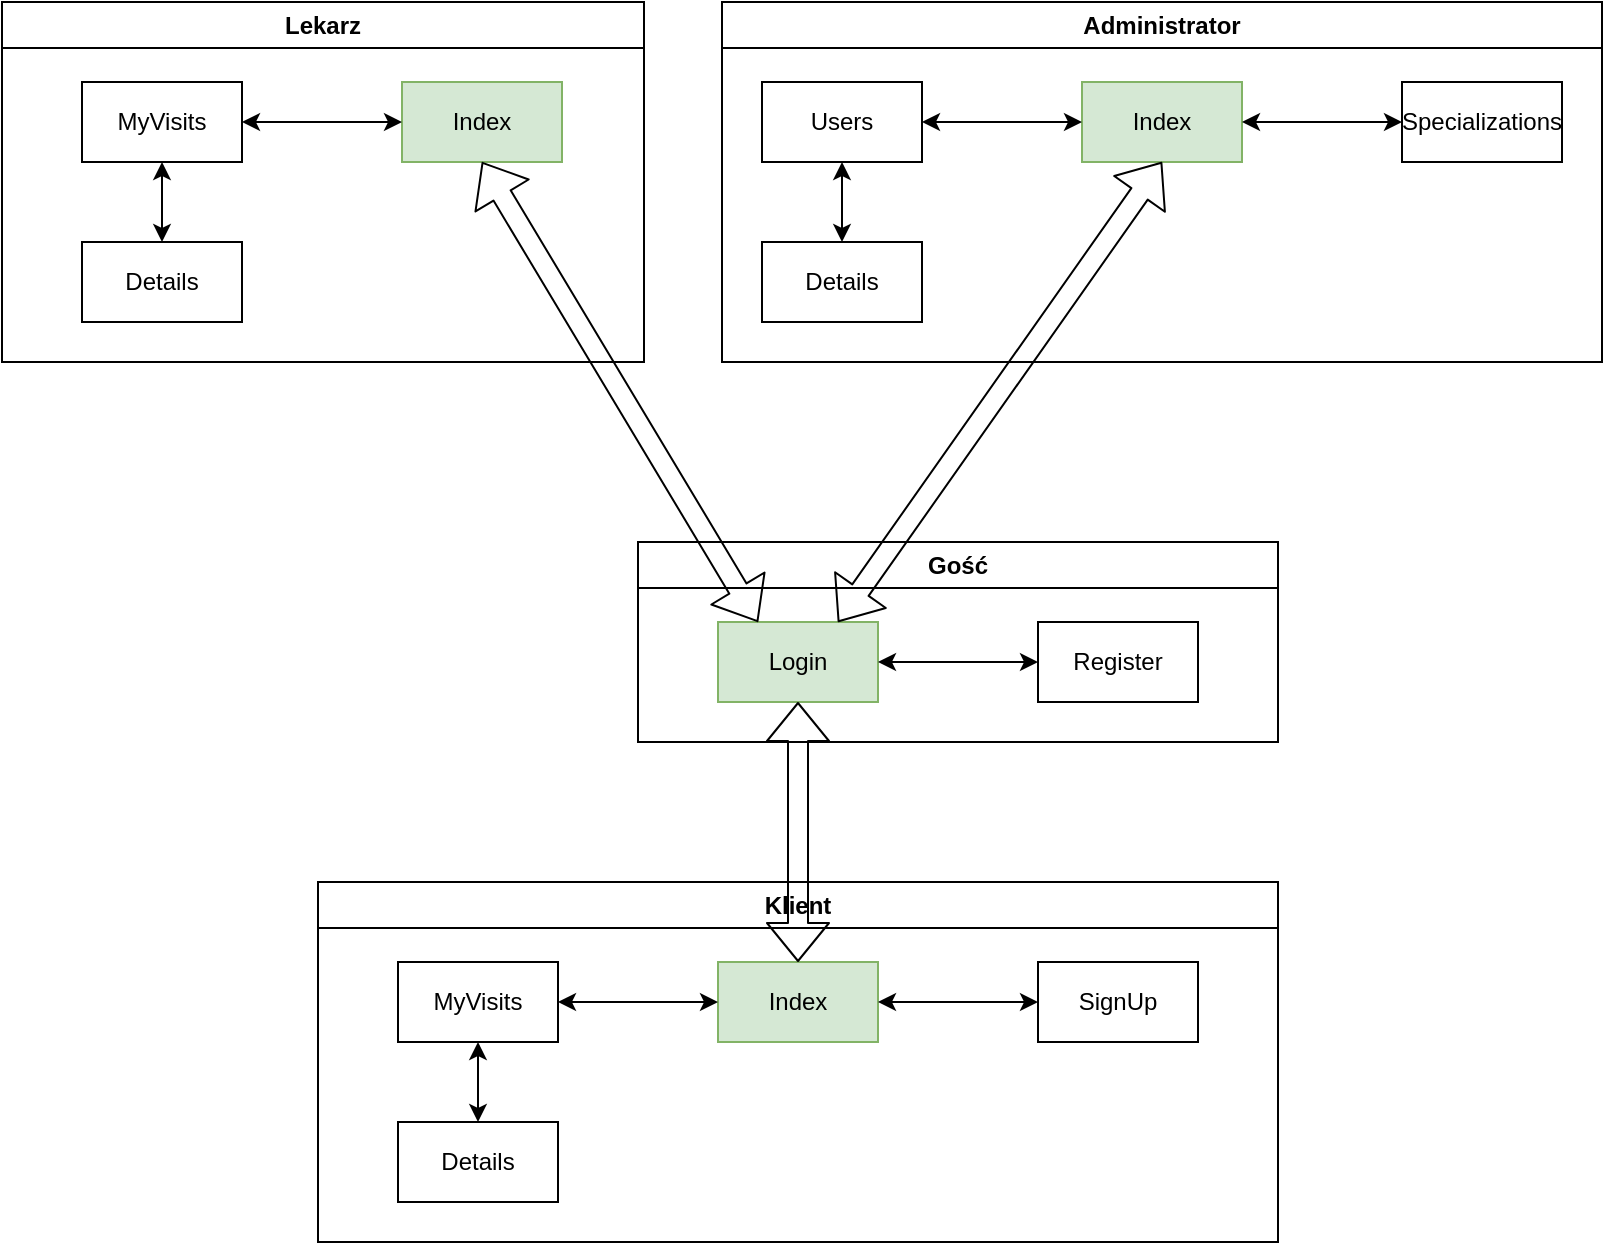 <mxfile>
    <diagram id="QHUL_puzySr5Yar5WD3Q" name="Page-1">
        <mxGraphModel dx="1336" dy="775" grid="1" gridSize="10" guides="1" tooltips="1" connect="1" arrows="1" fold="1" page="1" pageScale="1" pageWidth="850" pageHeight="1100" math="0" shadow="0">
            <root>
                <mxCell id="0"/>
                <mxCell id="1" parent="0"/>
                <mxCell id="7" value="Gość" style="swimlane;whiteSpace=wrap;html=1;" parent="1" vertex="1">
                    <mxGeometry x="358" y="310" width="320" height="100" as="geometry"/>
                </mxCell>
                <mxCell id="2" value="Login" style="rounded=0;whiteSpace=wrap;html=1;fillColor=#d5e8d4;strokeColor=#82b366;" parent="7" vertex="1">
                    <mxGeometry x="40" y="40" width="80" height="40" as="geometry"/>
                </mxCell>
                <mxCell id="3" value="Register" style="rounded=0;whiteSpace=wrap;html=1;" parent="7" vertex="1">
                    <mxGeometry x="200" y="40" width="80" height="40" as="geometry"/>
                </mxCell>
                <mxCell id="12" value="" style="endArrow=classic;startArrow=classic;html=1;exitX=1;exitY=0.5;exitDx=0;exitDy=0;entryX=0;entryY=0.5;entryDx=0;entryDy=0;" parent="7" source="2" target="3" edge="1">
                    <mxGeometry width="50" height="50" relative="1" as="geometry">
                        <mxPoint x="190" y="220" as="sourcePoint"/>
                        <mxPoint x="240" y="170" as="targetPoint"/>
                    </mxGeometry>
                </mxCell>
                <mxCell id="8" value="Klient" style="swimlane;whiteSpace=wrap;html=1;" parent="1" vertex="1">
                    <mxGeometry x="198" y="480" width="480" height="180" as="geometry"/>
                </mxCell>
                <mxCell id="4" value="Index" style="rounded=0;whiteSpace=wrap;html=1;fillColor=#d5e8d4;strokeColor=#82b366;" parent="8" vertex="1">
                    <mxGeometry x="200" y="40" width="80" height="40" as="geometry"/>
                </mxCell>
                <mxCell id="5" value="SignUp" style="rounded=0;whiteSpace=wrap;html=1;" parent="8" vertex="1">
                    <mxGeometry x="360" y="40" width="80" height="40" as="geometry"/>
                </mxCell>
                <mxCell id="6" value="MyVisits" style="rounded=0;whiteSpace=wrap;html=1;" parent="8" vertex="1">
                    <mxGeometry x="40" y="40" width="80" height="40" as="geometry"/>
                </mxCell>
                <mxCell id="9" value="Details" style="rounded=0;whiteSpace=wrap;html=1;" parent="8" vertex="1">
                    <mxGeometry x="40" y="120" width="80" height="40" as="geometry"/>
                </mxCell>
                <mxCell id="13" value="" style="endArrow=classic;startArrow=classic;html=1;exitX=1;exitY=0.5;exitDx=0;exitDy=0;entryX=0;entryY=0.5;entryDx=0;entryDy=0;" parent="8" source="6" target="4" edge="1">
                    <mxGeometry width="50" height="50" relative="1" as="geometry">
                        <mxPoint x="230" y="350" as="sourcePoint"/>
                        <mxPoint x="280" y="300" as="targetPoint"/>
                    </mxGeometry>
                </mxCell>
                <mxCell id="14" value="" style="endArrow=classic;startArrow=classic;html=1;entryX=0.5;entryY=1;entryDx=0;entryDy=0;exitX=0.5;exitY=0;exitDx=0;exitDy=0;" parent="8" source="9" target="6" edge="1">
                    <mxGeometry width="50" height="50" relative="1" as="geometry">
                        <mxPoint x="160" y="290" as="sourcePoint"/>
                        <mxPoint x="210" y="240" as="targetPoint"/>
                    </mxGeometry>
                </mxCell>
                <mxCell id="15" value="" style="endArrow=classic;startArrow=classic;html=1;exitX=1;exitY=0.5;exitDx=0;exitDy=0;entryX=0;entryY=0.5;entryDx=0;entryDy=0;" parent="8" source="4" target="5" edge="1">
                    <mxGeometry width="50" height="50" relative="1" as="geometry">
                        <mxPoint x="300" y="140" as="sourcePoint"/>
                        <mxPoint x="350" y="90" as="targetPoint"/>
                    </mxGeometry>
                </mxCell>
                <mxCell id="17" value="Lekarz" style="swimlane;whiteSpace=wrap;html=1;" parent="1" vertex="1">
                    <mxGeometry x="40" y="40" width="321" height="180" as="geometry"/>
                </mxCell>
                <mxCell id="18" value="Index" style="rounded=0;whiteSpace=wrap;html=1;fillColor=#d5e8d4;strokeColor=#82b366;" parent="17" vertex="1">
                    <mxGeometry x="200" y="40" width="80" height="40" as="geometry"/>
                </mxCell>
                <mxCell id="20" value="MyVisits" style="rounded=0;whiteSpace=wrap;html=1;" parent="17" vertex="1">
                    <mxGeometry x="40" y="40" width="80" height="40" as="geometry"/>
                </mxCell>
                <mxCell id="21" value="Details" style="rounded=0;whiteSpace=wrap;html=1;" parent="17" vertex="1">
                    <mxGeometry x="40" y="120" width="80" height="40" as="geometry"/>
                </mxCell>
                <mxCell id="22" value="" style="endArrow=classic;startArrow=classic;html=1;exitX=1;exitY=0.5;exitDx=0;exitDy=0;entryX=0;entryY=0.5;entryDx=0;entryDy=0;" parent="17" source="20" target="18" edge="1">
                    <mxGeometry width="50" height="50" relative="1" as="geometry">
                        <mxPoint x="230" y="350" as="sourcePoint"/>
                        <mxPoint x="280" y="300" as="targetPoint"/>
                    </mxGeometry>
                </mxCell>
                <mxCell id="23" value="" style="endArrow=classic;startArrow=classic;html=1;entryX=0.5;entryY=1;entryDx=0;entryDy=0;exitX=0.5;exitY=0;exitDx=0;exitDy=0;" parent="17" source="21" target="20" edge="1">
                    <mxGeometry width="50" height="50" relative="1" as="geometry">
                        <mxPoint x="160" y="290" as="sourcePoint"/>
                        <mxPoint x="210" y="240" as="targetPoint"/>
                    </mxGeometry>
                </mxCell>
                <mxCell id="25" value="Administrator" style="swimlane;whiteSpace=wrap;html=1;" parent="1" vertex="1">
                    <mxGeometry x="400" y="40" width="440" height="180" as="geometry"/>
                </mxCell>
                <mxCell id="26" value="Index" style="rounded=0;whiteSpace=wrap;html=1;fillColor=#d5e8d4;strokeColor=#82b366;" parent="25" vertex="1">
                    <mxGeometry x="180" y="40" width="80" height="40" as="geometry"/>
                </mxCell>
                <mxCell id="27" value="Specializations" style="rounded=0;whiteSpace=wrap;html=1;" parent="25" vertex="1">
                    <mxGeometry x="340" y="40" width="80" height="40" as="geometry"/>
                </mxCell>
                <mxCell id="28" value="Users" style="rounded=0;whiteSpace=wrap;html=1;" parent="25" vertex="1">
                    <mxGeometry x="20" y="40" width="80" height="40" as="geometry"/>
                </mxCell>
                <mxCell id="29" value="Details" style="rounded=0;whiteSpace=wrap;html=1;" parent="25" vertex="1">
                    <mxGeometry x="20" y="120" width="80" height="40" as="geometry"/>
                </mxCell>
                <mxCell id="30" value="" style="endArrow=classic;startArrow=classic;html=1;exitX=1;exitY=0.5;exitDx=0;exitDy=0;entryX=0;entryY=0.5;entryDx=0;entryDy=0;" parent="25" source="28" target="26" edge="1">
                    <mxGeometry width="50" height="50" relative="1" as="geometry">
                        <mxPoint x="210" y="350" as="sourcePoint"/>
                        <mxPoint x="260" y="300" as="targetPoint"/>
                    </mxGeometry>
                </mxCell>
                <mxCell id="31" value="" style="endArrow=classic;startArrow=classic;html=1;entryX=0.5;entryY=1;entryDx=0;entryDy=0;exitX=0.5;exitY=0;exitDx=0;exitDy=0;" parent="25" source="29" target="28" edge="1">
                    <mxGeometry width="50" height="50" relative="1" as="geometry">
                        <mxPoint x="140" y="290" as="sourcePoint"/>
                        <mxPoint x="190" y="240" as="targetPoint"/>
                    </mxGeometry>
                </mxCell>
                <mxCell id="32" value="" style="endArrow=classic;startArrow=classic;html=1;exitX=1;exitY=0.5;exitDx=0;exitDy=0;entryX=0;entryY=0.5;entryDx=0;entryDy=0;" parent="25" source="26" target="27" edge="1">
                    <mxGeometry width="50" height="50" relative="1" as="geometry">
                        <mxPoint x="280" y="140" as="sourcePoint"/>
                        <mxPoint x="330" y="90" as="targetPoint"/>
                    </mxGeometry>
                </mxCell>
                <mxCell id="34" value="" style="shape=flexArrow;endArrow=classic;startArrow=classic;html=1;entryX=0.5;entryY=1;entryDx=0;entryDy=0;exitX=0.5;exitY=0;exitDx=0;exitDy=0;" parent="1" source="4" target="2" edge="1">
                    <mxGeometry width="100" height="100" relative="1" as="geometry">
                        <mxPoint x="70" y="470" as="sourcePoint"/>
                        <mxPoint x="170" y="370" as="targetPoint"/>
                    </mxGeometry>
                </mxCell>
                <mxCell id="35" value="" style="shape=flexArrow;endArrow=classic;startArrow=classic;html=1;entryX=0.25;entryY=0;entryDx=0;entryDy=0;exitX=0.5;exitY=1;exitDx=0;exitDy=0;" parent="1" source="18" target="2" edge="1">
                    <mxGeometry width="100" height="100" relative="1" as="geometry">
                        <mxPoint x="130" y="400" as="sourcePoint"/>
                        <mxPoint x="230" y="300" as="targetPoint"/>
                    </mxGeometry>
                </mxCell>
                <mxCell id="36" value="" style="shape=flexArrow;endArrow=classic;startArrow=classic;html=1;entryX=0.5;entryY=1;entryDx=0;entryDy=0;exitX=0.75;exitY=0;exitDx=0;exitDy=0;" parent="1" source="2" target="26" edge="1">
                    <mxGeometry width="100" height="100" relative="1" as="geometry">
                        <mxPoint x="650" y="360" as="sourcePoint"/>
                        <mxPoint x="750" y="260" as="targetPoint"/>
                    </mxGeometry>
                </mxCell>
            </root>
        </mxGraphModel>
    </diagram>
</mxfile>